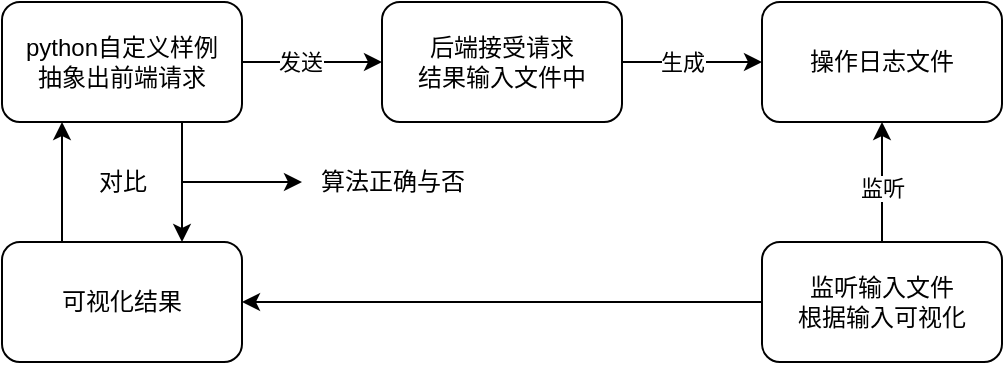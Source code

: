<mxfile version="18.2.0" type="github">
  <diagram id="XQMkTFUhUl269U4EvOrw" name="Page-1">
    <mxGraphModel dx="739" dy="337" grid="1" gridSize="10" guides="1" tooltips="1" connect="1" arrows="1" fold="1" page="1" pageScale="1" pageWidth="827" pageHeight="1169" math="0" shadow="0">
      <root>
        <mxCell id="0" />
        <mxCell id="1" parent="0" />
        <mxCell id="zdX9-tCPrOwTUPQIvpT9-3" style="edgeStyle=orthogonalEdgeStyle;rounded=0;orthogonalLoop=1;jettySize=auto;html=1;" edge="1" parent="1" source="zdX9-tCPrOwTUPQIvpT9-1" target="zdX9-tCPrOwTUPQIvpT9-2">
          <mxGeometry relative="1" as="geometry" />
        </mxCell>
        <mxCell id="zdX9-tCPrOwTUPQIvpT9-5" value="发送" style="edgeLabel;html=1;align=center;verticalAlign=middle;resizable=0;points=[];" vertex="1" connectable="0" parent="zdX9-tCPrOwTUPQIvpT9-3">
          <mxGeometry x="-0.181" relative="1" as="geometry">
            <mxPoint as="offset" />
          </mxGeometry>
        </mxCell>
        <mxCell id="zdX9-tCPrOwTUPQIvpT9-21" style="edgeStyle=orthogonalEdgeStyle;rounded=0;orthogonalLoop=1;jettySize=auto;html=1;exitX=0.75;exitY=1;exitDx=0;exitDy=0;entryX=0.75;entryY=0;entryDx=0;entryDy=0;" edge="1" parent="1" source="zdX9-tCPrOwTUPQIvpT9-1" target="zdX9-tCPrOwTUPQIvpT9-14">
          <mxGeometry relative="1" as="geometry" />
        </mxCell>
        <mxCell id="zdX9-tCPrOwTUPQIvpT9-1" value="python自定义样例&lt;br&gt;抽象出前端请求" style="rounded=1;whiteSpace=wrap;html=1;" vertex="1" parent="1">
          <mxGeometry x="150" y="210" width="120" height="60" as="geometry" />
        </mxCell>
        <mxCell id="zdX9-tCPrOwTUPQIvpT9-7" style="edgeStyle=orthogonalEdgeStyle;rounded=0;orthogonalLoop=1;jettySize=auto;html=1;entryX=0;entryY=0.5;entryDx=0;entryDy=0;" edge="1" parent="1" source="zdX9-tCPrOwTUPQIvpT9-2" target="zdX9-tCPrOwTUPQIvpT9-6">
          <mxGeometry relative="1" as="geometry" />
        </mxCell>
        <mxCell id="zdX9-tCPrOwTUPQIvpT9-8" value="生成" style="edgeLabel;html=1;align=center;verticalAlign=middle;resizable=0;points=[];" vertex="1" connectable="0" parent="zdX9-tCPrOwTUPQIvpT9-7">
          <mxGeometry x="-0.156" relative="1" as="geometry">
            <mxPoint as="offset" />
          </mxGeometry>
        </mxCell>
        <mxCell id="zdX9-tCPrOwTUPQIvpT9-2" value="后端接受请求&lt;br&gt;结果输入文件中" style="rounded=1;whiteSpace=wrap;html=1;" vertex="1" parent="1">
          <mxGeometry x="340" y="210" width="120" height="60" as="geometry" />
        </mxCell>
        <mxCell id="zdX9-tCPrOwTUPQIvpT9-10" style="edgeStyle=orthogonalEdgeStyle;rounded=0;orthogonalLoop=1;jettySize=auto;html=1;entryX=0.5;entryY=1;entryDx=0;entryDy=0;" edge="1" parent="1" source="zdX9-tCPrOwTUPQIvpT9-4" target="zdX9-tCPrOwTUPQIvpT9-6">
          <mxGeometry relative="1" as="geometry" />
        </mxCell>
        <mxCell id="zdX9-tCPrOwTUPQIvpT9-12" value="监听" style="edgeLabel;html=1;align=center;verticalAlign=middle;resizable=0;points=[];" vertex="1" connectable="0" parent="zdX9-tCPrOwTUPQIvpT9-10">
          <mxGeometry x="-0.105" relative="1" as="geometry">
            <mxPoint as="offset" />
          </mxGeometry>
        </mxCell>
        <mxCell id="zdX9-tCPrOwTUPQIvpT9-16" style="edgeStyle=orthogonalEdgeStyle;rounded=0;orthogonalLoop=1;jettySize=auto;html=1;entryX=1;entryY=0.5;entryDx=0;entryDy=0;" edge="1" parent="1" source="zdX9-tCPrOwTUPQIvpT9-4" target="zdX9-tCPrOwTUPQIvpT9-14">
          <mxGeometry relative="1" as="geometry" />
        </mxCell>
        <mxCell id="zdX9-tCPrOwTUPQIvpT9-4" value="监听输入文件&lt;br&gt;根据输入可视化" style="rounded=1;whiteSpace=wrap;html=1;" vertex="1" parent="1">
          <mxGeometry x="530" y="330" width="120" height="60" as="geometry" />
        </mxCell>
        <mxCell id="zdX9-tCPrOwTUPQIvpT9-6" value="操作日志文件" style="rounded=1;whiteSpace=wrap;html=1;" vertex="1" parent="1">
          <mxGeometry x="530" y="210" width="120" height="60" as="geometry" />
        </mxCell>
        <mxCell id="zdX9-tCPrOwTUPQIvpT9-20" style="edgeStyle=orthogonalEdgeStyle;rounded=0;orthogonalLoop=1;jettySize=auto;html=1;exitX=0.25;exitY=0;exitDx=0;exitDy=0;entryX=0.25;entryY=1;entryDx=0;entryDy=0;" edge="1" parent="1" source="zdX9-tCPrOwTUPQIvpT9-14" target="zdX9-tCPrOwTUPQIvpT9-1">
          <mxGeometry relative="1" as="geometry" />
        </mxCell>
        <mxCell id="zdX9-tCPrOwTUPQIvpT9-14" value="可视化结果" style="rounded=1;whiteSpace=wrap;html=1;" vertex="1" parent="1">
          <mxGeometry x="150" y="330" width="120" height="60" as="geometry" />
        </mxCell>
        <mxCell id="zdX9-tCPrOwTUPQIvpT9-23" value="对比" style="text;html=1;align=center;verticalAlign=middle;resizable=0;points=[];autosize=1;strokeColor=none;fillColor=none;" vertex="1" parent="1">
          <mxGeometry x="190" y="290" width="40" height="20" as="geometry" />
        </mxCell>
        <mxCell id="zdX9-tCPrOwTUPQIvpT9-24" value="" style="endArrow=classic;html=1;rounded=0;" edge="1" parent="1">
          <mxGeometry width="50" height="50" relative="1" as="geometry">
            <mxPoint x="240" y="300" as="sourcePoint" />
            <mxPoint x="300" y="300" as="targetPoint" />
          </mxGeometry>
        </mxCell>
        <mxCell id="zdX9-tCPrOwTUPQIvpT9-25" value="算法正确与否" style="text;html=1;align=center;verticalAlign=middle;resizable=0;points=[];autosize=1;strokeColor=none;fillColor=none;" vertex="1" parent="1">
          <mxGeometry x="300" y="290" width="90" height="20" as="geometry" />
        </mxCell>
      </root>
    </mxGraphModel>
  </diagram>
</mxfile>
